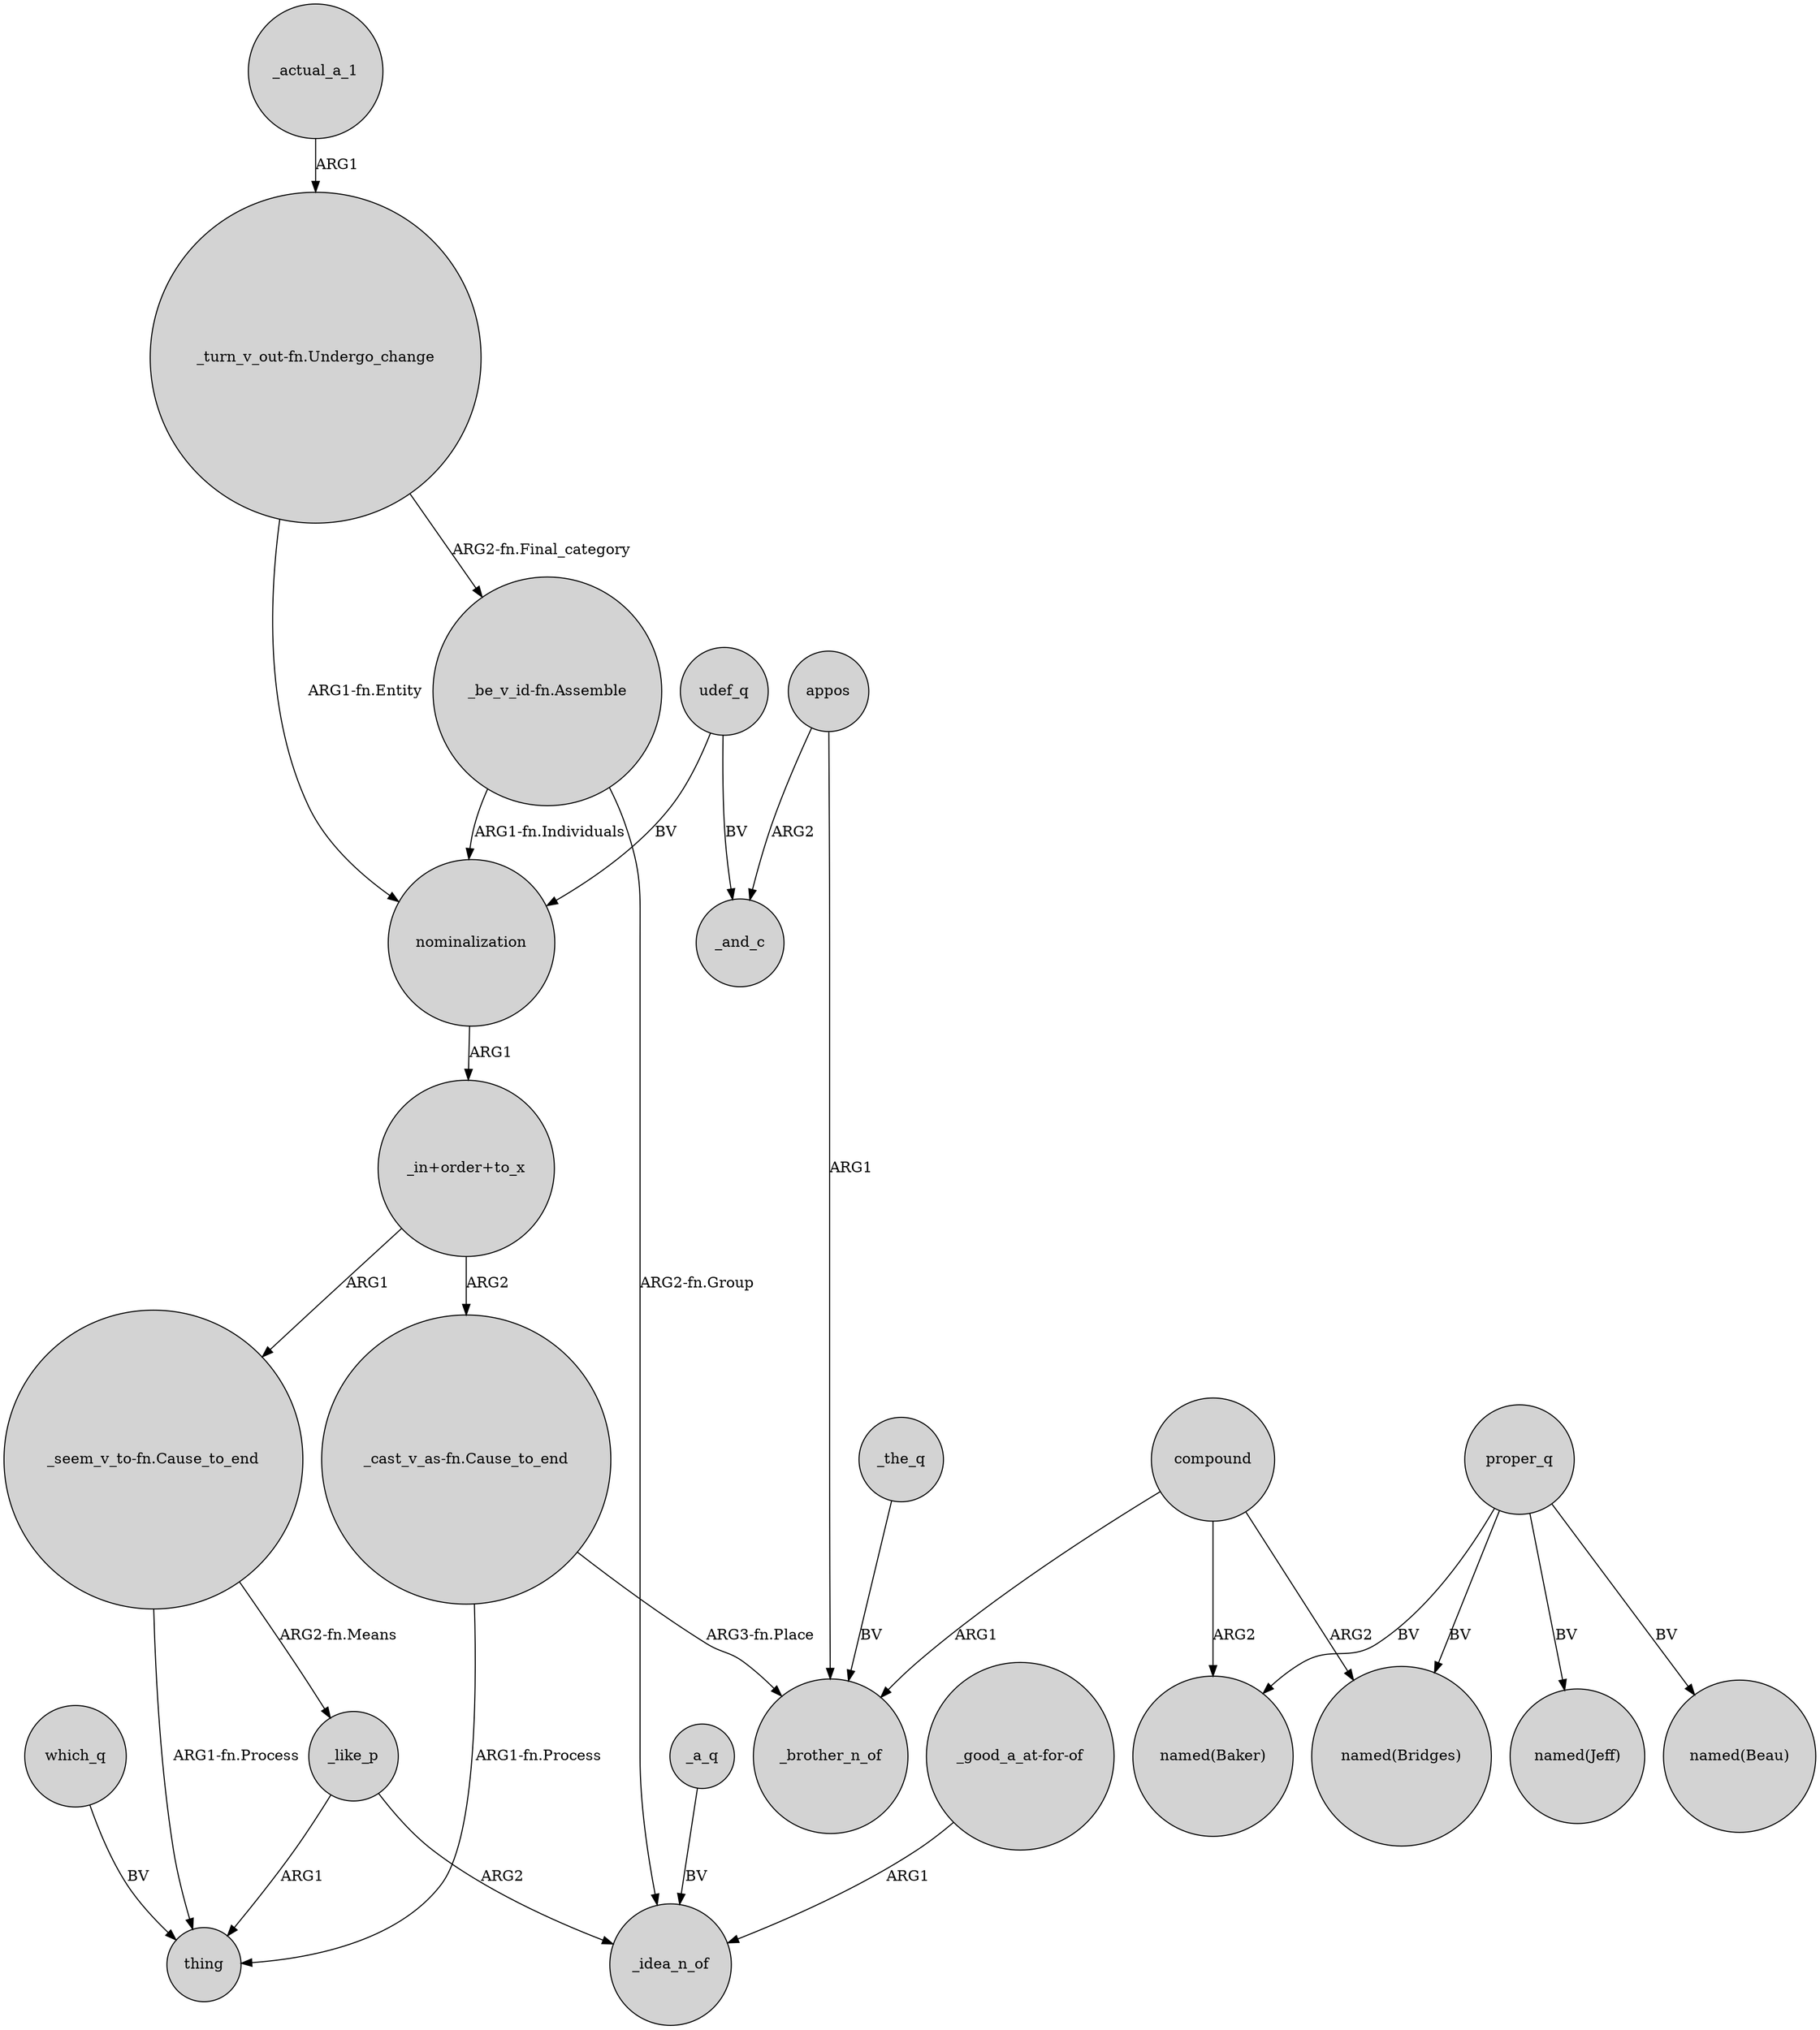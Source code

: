 digraph {
	node [shape=circle style=filled]
	_the_q -> _brother_n_of [label=BV]
	nominalization -> "_in+order+to_x" [label=ARG1]
	proper_q -> "named(Beau)" [label=BV]
	_a_q -> _idea_n_of [label=BV]
	"_cast_v_as-fn.Cause_to_end" -> thing [label="ARG1-fn.Process"]
	appos -> _and_c [label=ARG2]
	compound -> "named(Bridges)" [label=ARG2]
	"_turn_v_out-fn.Undergo_change" -> "_be_v_id-fn.Assemble" [label="ARG2-fn.Final_category"]
	compound -> _brother_n_of [label=ARG1]
	"_cast_v_as-fn.Cause_to_end" -> _brother_n_of [label="ARG3-fn.Place"]
	udef_q -> nominalization [label=BV]
	compound -> "named(Baker)" [label=ARG2]
	which_q -> thing [label=BV]
	proper_q -> "named(Baker)" [label=BV]
	"_seem_v_to-fn.Cause_to_end" -> thing [label="ARG1-fn.Process"]
	udef_q -> _and_c [label=BV]
	appos -> _brother_n_of [label=ARG1]
	"_be_v_id-fn.Assemble" -> _idea_n_of [label="ARG2-fn.Group"]
	_actual_a_1 -> "_turn_v_out-fn.Undergo_change" [label=ARG1]
	_like_p -> thing [label=ARG1]
	"_good_a_at-for-of" -> _idea_n_of [label=ARG1]
	_like_p -> _idea_n_of [label=ARG2]
	"_turn_v_out-fn.Undergo_change" -> nominalization [label="ARG1-fn.Entity"]
	"_in+order+to_x" -> "_seem_v_to-fn.Cause_to_end" [label=ARG1]
	proper_q -> "named(Bridges)" [label=BV]
	proper_q -> "named(Jeff)" [label=BV]
	"_in+order+to_x" -> "_cast_v_as-fn.Cause_to_end" [label=ARG2]
	"_be_v_id-fn.Assemble" -> nominalization [label="ARG1-fn.Individuals"]
	"_seem_v_to-fn.Cause_to_end" -> _like_p [label="ARG2-fn.Means"]
}
